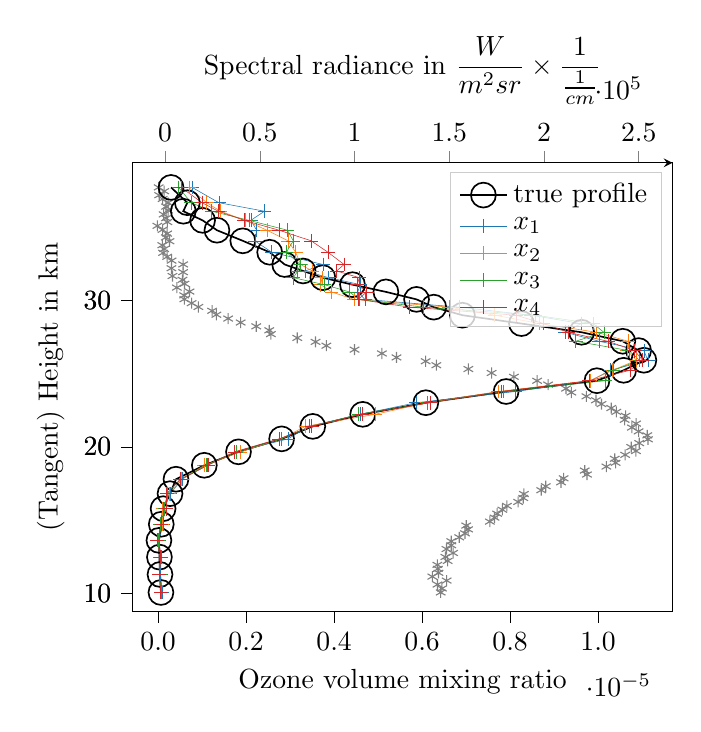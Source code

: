 % This file was created with tikzplotlib v0.10.1.
\begin{tikzpicture}

\definecolor{crimson2143940}{RGB}{214,39,40}
\definecolor{darkgray176}{RGB}{176,176,176}
\definecolor{darkorange25512714}{RGB}{255,127,14}
\definecolor{forestgreen4416044}{RGB}{44,160,44}
\definecolor{gray}{RGB}{128,128,128}
\definecolor{lightgray204}{RGB}{204,204,204}
\definecolor{steelblue31119180}{RGB}{31,119,180}

\begin{axis}[
axis x line=top,
tick align=outside,
x grid style={darkgray176},
xlabel={Spectral radiance in \(\displaystyle \frac{W}{m^2 sr} \times \frac{1}{\frac{1}{cm}}\)},
xmin=-17017.674, xmax=267826.085,
xtick pos=right,
xtick style={color=gray},
y grid style={darkgray176},
ylabel={(Tangent) Height in km},
ymin=8.806, ymax=39.365,
ytick pos=left,
ytick style={color=black}
]
\addplot [draw=gray, fill=gray, mark=asterisk, only marks]
table{%
x  y
145477.787 10.08
146134.867 10.35
143791.047 10.62
148618.331 10.89
141061.976 11.16
144302.636 11.42
143998.322 11.69
143711.307 11.96
149150.36 12.23
147949.146 12.5
152017.889 12.77
148517.445 13.04
151048.689 13.3
151063.048 13.57
155254.593 13.84
158290.859 14.11
159950.412 14.38
158946.128 14.64
171442.841 14.91
173882.401 15.18
175290.511 15.45
178021.547 15.72
180432.532 15.98
186366.055 16.25
189055.442 16.52
189403.672 16.79
198552.476 17.05
200940.18 17.32
209004.654 17.59
210363.977 17.86
222682.979 18.12
221497.913 18.39
232931.941 18.66
237795.077 18.92
237333.344 19.19
242857.645 19.46
248537.323 19.72
246056.234 19.99
250262.208 20.26
254878.641 20.52
254534.075 20.79
249932.002 21.06
246402.753 21.32
248623.041 21.59
242569.741 21.85
243074.983 22.12
238174.478 22.39
235513.053 22.65
230350.002 22.92
227434.357 23.18
222395.73 23.45
214460.265 23.71
211647.348 23.98
202155.679 24.25
196370.332 24.51
184118.711 24.78
172334.28 25.04
160080.171 25.31
143173.926 25.57
137549.859 25.84
122141.587 26.1
114456.829 26.37
100009.692 26.63
85121.055 26.9
79425.736 27.16
69780.469 27.43
55848.284 27.69
54977.662 27.95
48119.049 28.22
39908.574 28.48
33296.687 28.75
27072.834 29.01
24827.395 29.28
17591.814 29.54
14018.106 29.8
10163.941 30.07
10073.926 30.33
12897.921 30.59
6213.33 30.86
10227.672 31.12
9168.291 31.39
3895.688 31.65
9518.83 31.91
3348.496 32.18
9558.669 32.44
3438.9 32.7
1112.673 32.96
-1050.072 33.23
-473.434 33.49
-1454.513 33.75
2312.862 34.02
384.458 34.28
1105.011 34.54
-1329.978 34.8
-4070.23 35.07
1184.488 35.33
522.046 35.59
-778.676 35.85
1623.25 36.12
516.813 36.38
1604.997 36.64
-1273.38 36.9
-3101.327 37.16
-465.955 37.43
-3379.867 37.69
};
\end{axis}

\begin{axis}[
legend cell align={left},
legend style={fill opacity=0.8, draw opacity=1, text opacity=1, draw=lightgray204},
tick align=outside,
tick pos=left,
x grid style={darkgray176},
xlabel={Ozone volume mixing ratio },
xmin=-5.746e-07, xmax=1.169e-05,
xtick style={color=black},
xtick={-2e-06,0,2e-06,4e-06,6e-06,8e-06,1e-05,1.2e-05},
xticklabels={\ensuremath{-}0.2,0.0,0.2,0.4,0.6,0.8,1.0,1.2},
y grid style={darkgray176},
ymin=8.806, ymax=39.365,
ytick style={color=black}
]
\addplot [semithick, black, mark=o, mark size=4.5, mark options={solid,fill=none}]
table {%
6.441e-08 10.079
4.285e-08 11.306
2.978e-08 12.489
1.934e-08 13.63
7.223e-08 14.73
1.134e-07 15.79
2.705e-07 16.813
4.064e-07 17.799
1.05e-06 18.749
1.827e-06 19.666
2.807e-06 20.549
3.515e-06 21.401
4.65e-06 22.222
6.085e-06 23.014
7.909e-06 23.777
9.974e-06 24.514
1.058e-05 25.223
1.104e-05 25.907
1.092e-05 26.567
1.056e-05 27.203
9.625e-06 27.816
8.258e-06 28.408
6.916e-06 28.978
6.264e-06 29.527
5.873e-06 30.057
5.177e-06 30.568
4.418e-06 31.061
3.744e-06 31.536
3.294e-06 31.994
2.877e-06 32.435
2.535e-06 33.271
1.924e-06 34.049
1.337e-06 34.771
1.011e-06 35.443
5.723e-07 36.067
6.642e-07 36.647
2.944e-07 37.688
};
\addlegendentry{true profile}
\addplot [very thin, steelblue31119180, mark=+, mark size=2.5, mark options={solid}]
table {%
8.459e-08 10.079
5.736e-08 11.306
6.303e-08 12.489
1.861e-08 13.63
1.148e-07 14.73
1.23e-07 15.79
2.772e-07 16.813
5.426e-07 17.799
1.112e-06 18.749
1.767e-06 19.666
2.951e-06 20.549
3.427e-06 21.401
4.593e-06 22.222
5.868e-06 23.014
8.119e-06 23.777
9.828e-06 24.514
1.028e-05 25.223
1.113e-05 25.907
1.104e-05 26.567
1.002e-05 27.203
9.253e-06 27.816
9.61e-06 28.408
8.483e-06 28.978
6.837e-06 29.527
4.7e-06 30.057
4.537e-06 30.568
4.597e-06 31.061
3.877e-06 31.536
3.345e-06 31.994
3.747e-06 32.435
2.581e-06 33.271
2.198e-06 34.049
2.24e-06 34.771
2.108e-06 35.443
2.416e-06 36.067
1.381e-06 36.647
7.742e-07 37.688
};
\addlegendentry{$x_{1}$}
\addplot [very thin, darkorange25512714, mark=+, mark size=2.5, mark options={solid}]
table {%
7.11e-08 10.079
2.654e-08 11.306
4.388e-08 12.489
-8.486e-09 13.63
9.364e-08 14.73
1.014e-07 15.79
2.6e-07 16.813
5.377e-07 17.799
1.052e-06 18.749
1.874e-06 19.666
2.794e-06 20.549
3.348e-06 21.401
4.929e-06 22.222
6.119e-06 23.014
7.734e-06 23.777
9.813e-06 24.514
1.033e-05 25.223
1.087e-05 25.907
1.066e-05 26.567
1.068e-05 27.203
9.964e-06 27.816
8.669e-06 28.408
7.649e-06 28.978
6.618e-06 29.527
4.447e-06 30.057
3.941e-06 30.568
3.693e-06 31.061
3.728e-06 31.536
3.505e-06 31.994
3.238e-06 32.435
3.126e-06 33.271
2.952e-06 34.049
2.474e-06 34.771
1.978e-06 35.443
1.417e-06 36.067
1.104e-06 36.647
6.975e-07 37.688
};
\addlegendentry{$x_{2}$}
\addplot [very thin, forestgreen4416044, mark=+, mark size=2.5, mark options={solid}]
table {%
6.897e-08 10.079
3.426e-08 11.306
4.269e-08 12.489
1.0e-08 13.63
5.013e-08 14.73
1.472e-07 15.79
2.024e-07 16.813
5.143e-07 17.799
1.086e-06 18.749
1.775e-06 19.666
2.804e-06 20.549
3.488e-06 21.401
4.56e-06 22.222
6.127e-06 23.014
7.846e-06 23.777
1.016e-05 24.514
1.035e-05 25.223
1.094e-05 25.907
1.07e-05 26.567
9.488e-06 27.203
1.013e-05 27.816
9.886e-06 28.408
8.574e-06 28.978
6.024e-06 29.527
4.57e-06 30.057
4.345e-06 30.568
3.775e-06 31.061
3.075e-06 31.536
3.173e-06 31.994
3.23e-06 32.435
2.914e-06 33.271
3.072e-06 34.049
2.939e-06 34.771
2.067e-06 35.443
1.214e-06 36.067
7.511e-07 36.647
4.638e-07 37.688
};
\addlegendentry{$x_{3}$}
\addplot [very thin, crimson2143940, mark=+, mark size=2.5, mark options={solid}]
table {%
5.86e-08 10.079
2.86e-08 11.306
5.98e-08 12.489
-1.709e-08 13.63
7.796e-08 14.73
1.842e-07 15.79
1.943e-07 16.813
5.038e-07 17.799
1.135e-06 18.749
1.736e-06 19.666
2.748e-06 20.549
3.489e-06 21.401
4.632e-06 22.222
6.184e-06 23.014
7.789e-06 23.777
9.796e-06 24.514
1.072e-05 25.223
1.101e-05 25.907
1.083e-05 26.567
1.022e-05 27.203
9.318e-06 27.816
8.76e-06 28.408
8.133e-06 28.978
5.716e-06 29.527
4.553e-06 30.057
4.74e-06 30.568
4.526e-06 31.061
4.571e-06 31.536
4.056e-06 31.994
4.227e-06 32.435
3.86e-06 33.271
3.478e-06 34.049
2.749e-06 34.771
1.958e-06 35.443
1.368e-06 36.067
9.996e-07 36.647
5.233e-07 37.688
};
\addlegendentry{$x_{4}$}
\end{axis}

\end{tikzpicture}
